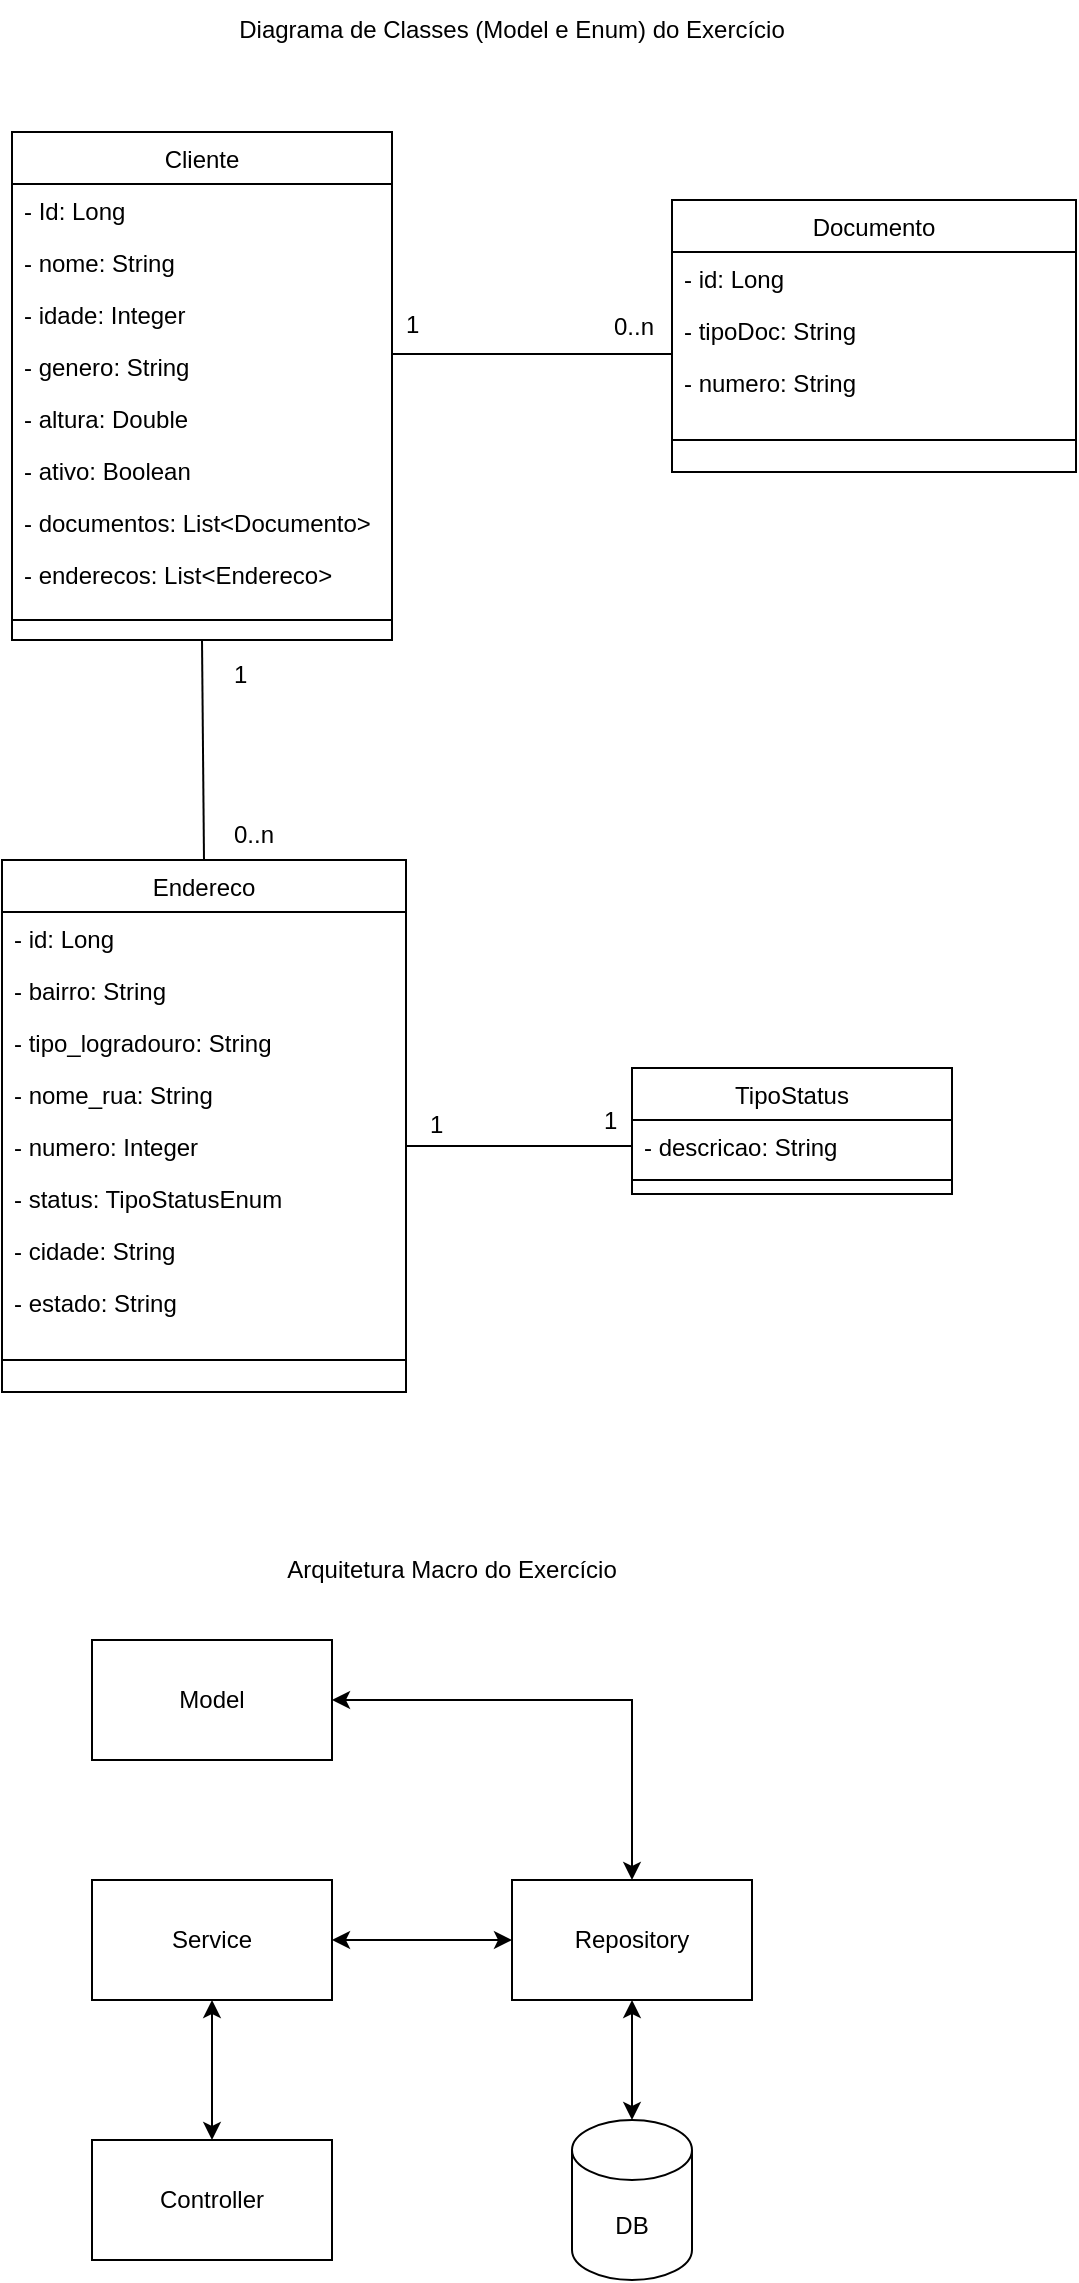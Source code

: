 <mxfile version="16.5.1" type="device"><diagram id="C5RBs43oDa-KdzZeNtuy" name="Page-1"><mxGraphModel dx="1108" dy="545" grid="1" gridSize="10" guides="1" tooltips="1" connect="1" arrows="1" fold="1" page="1" pageScale="1" pageWidth="827" pageHeight="1169" math="0" shadow="0"><root><mxCell id="WIyWlLk6GJQsqaUBKTNV-0"/><mxCell id="WIyWlLk6GJQsqaUBKTNV-1" parent="WIyWlLk6GJQsqaUBKTNV-0"/><mxCell id="AjW0rCWKNa3jLvb5hlma-0" value="Cliente" style="swimlane;fontStyle=0;align=center;verticalAlign=top;childLayout=stackLayout;horizontal=1;startSize=26;horizontalStack=0;resizeParent=1;resizeLast=0;collapsible=1;marginBottom=0;rounded=0;shadow=0;strokeWidth=1;" vertex="1" parent="WIyWlLk6GJQsqaUBKTNV-1"><mxGeometry x="190" y="126" width="190" height="254" as="geometry"><mxRectangle x="230" y="140" width="160" height="26" as="alternateBounds"/></mxGeometry></mxCell><mxCell id="AjW0rCWKNa3jLvb5hlma-1" value="- Id: Long" style="text;align=left;verticalAlign=top;spacingLeft=4;spacingRight=4;overflow=hidden;rotatable=0;points=[[0,0.5],[1,0.5]];portConstraint=eastwest;" vertex="1" parent="AjW0rCWKNa3jLvb5hlma-0"><mxGeometry y="26" width="190" height="26" as="geometry"/></mxCell><mxCell id="AjW0rCWKNa3jLvb5hlma-2" value="- nome: String" style="text;align=left;verticalAlign=top;spacingLeft=4;spacingRight=4;overflow=hidden;rotatable=0;points=[[0,0.5],[1,0.5]];portConstraint=eastwest;rounded=0;shadow=0;html=0;" vertex="1" parent="AjW0rCWKNa3jLvb5hlma-0"><mxGeometry y="52" width="190" height="26" as="geometry"/></mxCell><mxCell id="AjW0rCWKNa3jLvb5hlma-3" value="- idade: Integer" style="text;align=left;verticalAlign=top;spacingLeft=4;spacingRight=4;overflow=hidden;rotatable=0;points=[[0,0.5],[1,0.5]];portConstraint=eastwest;rounded=0;shadow=0;html=0;" vertex="1" parent="AjW0rCWKNa3jLvb5hlma-0"><mxGeometry y="78" width="190" height="26" as="geometry"/></mxCell><mxCell id="AjW0rCWKNa3jLvb5hlma-4" value="- genero: String" style="text;align=left;verticalAlign=top;spacingLeft=4;spacingRight=4;overflow=hidden;rotatable=0;points=[[0,0.5],[1,0.5]];portConstraint=eastwest;rounded=0;shadow=0;html=0;" vertex="1" parent="AjW0rCWKNa3jLvb5hlma-0"><mxGeometry y="104" width="190" height="26" as="geometry"/></mxCell><mxCell id="AjW0rCWKNa3jLvb5hlma-5" value="- altura: Double" style="text;align=left;verticalAlign=top;spacingLeft=4;spacingRight=4;overflow=hidden;rotatable=0;points=[[0,0.5],[1,0.5]];portConstraint=eastwest;rounded=0;shadow=0;html=0;" vertex="1" parent="AjW0rCWKNa3jLvb5hlma-0"><mxGeometry y="130" width="190" height="26" as="geometry"/></mxCell><mxCell id="AjW0rCWKNa3jLvb5hlma-42" value="- ativo: Boolean" style="text;align=left;verticalAlign=top;spacingLeft=4;spacingRight=4;overflow=hidden;rotatable=0;points=[[0,0.5],[1,0.5]];portConstraint=eastwest;rounded=0;shadow=0;html=0;" vertex="1" parent="AjW0rCWKNa3jLvb5hlma-0"><mxGeometry y="156" width="190" height="26" as="geometry"/></mxCell><mxCell id="AjW0rCWKNa3jLvb5hlma-6" value="- documentos: List&lt;Documento&gt;" style="text;align=left;verticalAlign=top;spacingLeft=4;spacingRight=4;overflow=hidden;rotatable=0;points=[[0,0.5],[1,0.5]];portConstraint=eastwest;rounded=0;shadow=0;html=0;" vertex="1" parent="AjW0rCWKNa3jLvb5hlma-0"><mxGeometry y="182" width="190" height="26" as="geometry"/></mxCell><mxCell id="AjW0rCWKNa3jLvb5hlma-41" value="- enderecos: List&lt;Endereco&gt;" style="text;align=left;verticalAlign=top;spacingLeft=4;spacingRight=4;overflow=hidden;rotatable=0;points=[[0,0.5],[1,0.5]];portConstraint=eastwest;rounded=0;shadow=0;html=0;" vertex="1" parent="AjW0rCWKNa3jLvb5hlma-0"><mxGeometry y="208" width="190" height="26" as="geometry"/></mxCell><mxCell id="AjW0rCWKNa3jLvb5hlma-7" value="" style="line;html=1;strokeWidth=1;align=left;verticalAlign=middle;spacingTop=-1;spacingLeft=3;spacingRight=3;rotatable=0;labelPosition=right;points=[];portConstraint=eastwest;" vertex="1" parent="AjW0rCWKNa3jLvb5hlma-0"><mxGeometry y="234" width="190" height="20" as="geometry"/></mxCell><mxCell id="AjW0rCWKNa3jLvb5hlma-8" value="Documento" style="swimlane;fontStyle=0;align=center;verticalAlign=top;childLayout=stackLayout;horizontal=1;startSize=26;horizontalStack=0;resizeParent=1;resizeLast=0;collapsible=1;marginBottom=0;rounded=0;shadow=0;strokeWidth=1;" vertex="1" parent="WIyWlLk6GJQsqaUBKTNV-1"><mxGeometry x="520" y="160" width="202" height="136" as="geometry"><mxRectangle x="550" y="140" width="160" height="26" as="alternateBounds"/></mxGeometry></mxCell><mxCell id="AjW0rCWKNa3jLvb5hlma-9" value="- id: Long" style="text;align=left;verticalAlign=top;spacingLeft=4;spacingRight=4;overflow=hidden;rotatable=0;points=[[0,0.5],[1,0.5]];portConstraint=eastwest;" vertex="1" parent="AjW0rCWKNa3jLvb5hlma-8"><mxGeometry y="26" width="202" height="26" as="geometry"/></mxCell><mxCell id="AjW0rCWKNa3jLvb5hlma-10" value="- tipoDoc: String" style="text;align=left;verticalAlign=top;spacingLeft=4;spacingRight=4;overflow=hidden;rotatable=0;points=[[0,0.5],[1,0.5]];portConstraint=eastwest;rounded=0;shadow=0;html=0;" vertex="1" parent="AjW0rCWKNa3jLvb5hlma-8"><mxGeometry y="52" width="202" height="26" as="geometry"/></mxCell><mxCell id="AjW0rCWKNa3jLvb5hlma-13" value="- numero: String" style="text;align=left;verticalAlign=top;spacingLeft=4;spacingRight=4;overflow=hidden;rotatable=0;points=[[0,0.5],[1,0.5]];portConstraint=eastwest;rounded=0;shadow=0;html=0;" vertex="1" parent="AjW0rCWKNa3jLvb5hlma-8"><mxGeometry y="78" width="202" height="26" as="geometry"/></mxCell><mxCell id="AjW0rCWKNa3jLvb5hlma-17" value="" style="line;html=1;strokeWidth=1;align=left;verticalAlign=middle;spacingTop=-1;spacingLeft=3;spacingRight=3;rotatable=0;labelPosition=right;points=[];portConstraint=eastwest;" vertex="1" parent="AjW0rCWKNa3jLvb5hlma-8"><mxGeometry y="104" width="202" height="32" as="geometry"/></mxCell><mxCell id="AjW0rCWKNa3jLvb5hlma-22" value="" style="endArrow=none;html=1;rounded=0;entryX=0;entryY=0.5;entryDx=0;entryDy=0;" edge="1" parent="WIyWlLk6GJQsqaUBKTNV-1"><mxGeometry width="50" height="50" relative="1" as="geometry"><mxPoint x="380" y="237" as="sourcePoint"/><mxPoint x="520" y="237" as="targetPoint"/></mxGeometry></mxCell><mxCell id="AjW0rCWKNa3jLvb5hlma-23" value="1" style="resizable=0;align=left;verticalAlign=bottom;labelBackgroundColor=none;fontSize=12;" connectable="0" vertex="1" parent="WIyWlLk6GJQsqaUBKTNV-1"><mxGeometry x="385" y="231" as="geometry"/></mxCell><mxCell id="AjW0rCWKNa3jLvb5hlma-24" value="0..n" style="resizable=0;align=left;verticalAlign=bottom;labelBackgroundColor=none;fontSize=12;" connectable="0" vertex="1" parent="WIyWlLk6GJQsqaUBKTNV-1"><mxGeometry x="400" y="236" as="geometry"><mxPoint x="89" y="-4" as="offset"/></mxGeometry></mxCell><mxCell id="AjW0rCWKNa3jLvb5hlma-26" value="" style="resizable=0;align=left;verticalAlign=bottom;labelBackgroundColor=none;fontSize=12;" connectable="0" vertex="1" parent="WIyWlLk6GJQsqaUBKTNV-1"><mxGeometry x="395" y="231" as="geometry"><mxPoint x="198" y="176" as="offset"/></mxGeometry></mxCell><mxCell id="AjW0rCWKNa3jLvb5hlma-28" value="Model" style="rounded=0;whiteSpace=wrap;html=1;" vertex="1" parent="WIyWlLk6GJQsqaUBKTNV-1"><mxGeometry x="230" y="880" width="120" height="60" as="geometry"/></mxCell><mxCell id="AjW0rCWKNa3jLvb5hlma-29" value="Repository" style="rounded=0;whiteSpace=wrap;html=1;" vertex="1" parent="WIyWlLk6GJQsqaUBKTNV-1"><mxGeometry x="440" y="1000" width="120" height="60" as="geometry"/></mxCell><mxCell id="AjW0rCWKNa3jLvb5hlma-30" value="Service" style="rounded=0;whiteSpace=wrap;html=1;" vertex="1" parent="WIyWlLk6GJQsqaUBKTNV-1"><mxGeometry x="230" y="1000" width="120" height="60" as="geometry"/></mxCell><mxCell id="AjW0rCWKNa3jLvb5hlma-31" value="Controller" style="rounded=0;whiteSpace=wrap;html=1;" vertex="1" parent="WIyWlLk6GJQsqaUBKTNV-1"><mxGeometry x="230" y="1130" width="120" height="60" as="geometry"/></mxCell><mxCell id="AjW0rCWKNa3jLvb5hlma-34" value="" style="endArrow=classic;startArrow=classic;html=1;rounded=0;exitX=1;exitY=0.5;exitDx=0;exitDy=0;entryX=0.5;entryY=0;entryDx=0;entryDy=0;" edge="1" parent="WIyWlLk6GJQsqaUBKTNV-1" source="AjW0rCWKNa3jLvb5hlma-28" target="AjW0rCWKNa3jLvb5hlma-29"><mxGeometry width="50" height="50" relative="1" as="geometry"><mxPoint x="260" y="930" as="sourcePoint"/><mxPoint x="310" y="880" as="targetPoint"/><Array as="points"><mxPoint x="500" y="910"/></Array></mxGeometry></mxCell><mxCell id="AjW0rCWKNa3jLvb5hlma-35" value="" style="endArrow=classic;startArrow=classic;html=1;rounded=0;entryX=0.5;entryY=1;entryDx=0;entryDy=0;exitX=0.5;exitY=0;exitDx=0;exitDy=0;exitPerimeter=0;" edge="1" parent="WIyWlLk6GJQsqaUBKTNV-1" source="AjW0rCWKNa3jLvb5hlma-37" target="AjW0rCWKNa3jLvb5hlma-29"><mxGeometry width="50" height="50" relative="1" as="geometry"><mxPoint x="500" y="1120" as="sourcePoint"/><mxPoint x="310" y="1050" as="targetPoint"/></mxGeometry></mxCell><mxCell id="AjW0rCWKNa3jLvb5hlma-36" value="" style="endArrow=classic;startArrow=classic;html=1;rounded=0;entryX=0;entryY=0.5;entryDx=0;entryDy=0;exitX=1;exitY=0.5;exitDx=0;exitDy=0;" edge="1" parent="WIyWlLk6GJQsqaUBKTNV-1" source="AjW0rCWKNa3jLvb5hlma-30" target="AjW0rCWKNa3jLvb5hlma-29"><mxGeometry width="50" height="50" relative="1" as="geometry"><mxPoint x="260" y="1100" as="sourcePoint"/><mxPoint x="310" y="1050" as="targetPoint"/></mxGeometry></mxCell><mxCell id="AjW0rCWKNa3jLvb5hlma-37" value="DB" style="shape=cylinder3;whiteSpace=wrap;html=1;boundedLbl=1;backgroundOutline=1;size=15;" vertex="1" parent="WIyWlLk6GJQsqaUBKTNV-1"><mxGeometry x="470" y="1120" width="60" height="80" as="geometry"/></mxCell><mxCell id="AjW0rCWKNa3jLvb5hlma-38" value="" style="endArrow=classic;startArrow=classic;html=1;rounded=0;exitX=0.5;exitY=0;exitDx=0;exitDy=0;" edge="1" parent="WIyWlLk6GJQsqaUBKTNV-1" source="AjW0rCWKNa3jLvb5hlma-31" target="AjW0rCWKNa3jLvb5hlma-30"><mxGeometry width="50" height="50" relative="1" as="geometry"><mxPoint x="260" y="1100" as="sourcePoint"/><mxPoint x="290" y="1060" as="targetPoint"/></mxGeometry></mxCell><mxCell id="AjW0rCWKNa3jLvb5hlma-39" value="Diagrama de Classes (Model e Enum) do Exercício" style="text;html=1;strokeColor=none;fillColor=none;align=center;verticalAlign=middle;whiteSpace=wrap;rounded=0;" vertex="1" parent="WIyWlLk6GJQsqaUBKTNV-1"><mxGeometry x="290" y="60" width="300" height="30" as="geometry"/></mxCell><mxCell id="AjW0rCWKNa3jLvb5hlma-40" value="Arquitetura Macro do Exercício" style="text;html=1;strokeColor=none;fillColor=none;align=center;verticalAlign=middle;whiteSpace=wrap;rounded=0;" vertex="1" parent="WIyWlLk6GJQsqaUBKTNV-1"><mxGeometry x="320" y="830" width="180" height="30" as="geometry"/></mxCell><mxCell id="AjW0rCWKNa3jLvb5hlma-43" value="Endereco" style="swimlane;fontStyle=0;align=center;verticalAlign=top;childLayout=stackLayout;horizontal=1;startSize=26;horizontalStack=0;resizeParent=1;resizeLast=0;collapsible=1;marginBottom=0;rounded=0;shadow=0;strokeWidth=1;" vertex="1" parent="WIyWlLk6GJQsqaUBKTNV-1"><mxGeometry x="185" y="490" width="202" height="266" as="geometry"><mxRectangle x="550" y="140" width="160" height="26" as="alternateBounds"/></mxGeometry></mxCell><mxCell id="AjW0rCWKNa3jLvb5hlma-44" value="- id: Long" style="text;align=left;verticalAlign=top;spacingLeft=4;spacingRight=4;overflow=hidden;rotatable=0;points=[[0,0.5],[1,0.5]];portConstraint=eastwest;" vertex="1" parent="AjW0rCWKNa3jLvb5hlma-43"><mxGeometry y="26" width="202" height="26" as="geometry"/></mxCell><mxCell id="AjW0rCWKNa3jLvb5hlma-45" value="- bairro: String" style="text;align=left;verticalAlign=top;spacingLeft=4;spacingRight=4;overflow=hidden;rotatable=0;points=[[0,0.5],[1,0.5]];portConstraint=eastwest;rounded=0;shadow=0;html=0;" vertex="1" parent="AjW0rCWKNa3jLvb5hlma-43"><mxGeometry y="52" width="202" height="26" as="geometry"/></mxCell><mxCell id="AjW0rCWKNa3jLvb5hlma-46" value="- tipo_logradouro: String" style="text;align=left;verticalAlign=top;spacingLeft=4;spacingRight=4;overflow=hidden;rotatable=0;points=[[0,0.5],[1,0.5]];portConstraint=eastwest;rounded=0;shadow=0;html=0;" vertex="1" parent="AjW0rCWKNa3jLvb5hlma-43"><mxGeometry y="78" width="202" height="26" as="geometry"/></mxCell><mxCell id="AjW0rCWKNa3jLvb5hlma-52" value="- nome_rua: String" style="text;align=left;verticalAlign=top;spacingLeft=4;spacingRight=4;overflow=hidden;rotatable=0;points=[[0,0.5],[1,0.5]];portConstraint=eastwest;rounded=0;shadow=0;html=0;" vertex="1" parent="AjW0rCWKNa3jLvb5hlma-43"><mxGeometry y="104" width="202" height="26" as="geometry"/></mxCell><mxCell id="AjW0rCWKNa3jLvb5hlma-53" value="- numero: Integer" style="text;align=left;verticalAlign=top;spacingLeft=4;spacingRight=4;overflow=hidden;rotatable=0;points=[[0,0.5],[1,0.5]];portConstraint=eastwest;rounded=0;shadow=0;html=0;" vertex="1" parent="AjW0rCWKNa3jLvb5hlma-43"><mxGeometry y="130" width="202" height="26" as="geometry"/></mxCell><mxCell id="AjW0rCWKNa3jLvb5hlma-54" value="- status: TipoStatusEnum" style="text;align=left;verticalAlign=top;spacingLeft=4;spacingRight=4;overflow=hidden;rotatable=0;points=[[0,0.5],[1,0.5]];portConstraint=eastwest;rounded=0;shadow=0;html=0;" vertex="1" parent="AjW0rCWKNa3jLvb5hlma-43"><mxGeometry y="156" width="202" height="26" as="geometry"/></mxCell><mxCell id="AjW0rCWKNa3jLvb5hlma-55" value="- cidade: String" style="text;align=left;verticalAlign=top;spacingLeft=4;spacingRight=4;overflow=hidden;rotatable=0;points=[[0,0.5],[1,0.5]];portConstraint=eastwest;rounded=0;shadow=0;html=0;" vertex="1" parent="AjW0rCWKNa3jLvb5hlma-43"><mxGeometry y="182" width="202" height="26" as="geometry"/></mxCell><mxCell id="AjW0rCWKNa3jLvb5hlma-56" value="- estado: String" style="text;align=left;verticalAlign=top;spacingLeft=4;spacingRight=4;overflow=hidden;rotatable=0;points=[[0,0.5],[1,0.5]];portConstraint=eastwest;rounded=0;shadow=0;html=0;" vertex="1" parent="AjW0rCWKNa3jLvb5hlma-43"><mxGeometry y="208" width="202" height="26" as="geometry"/></mxCell><mxCell id="AjW0rCWKNa3jLvb5hlma-47" value="" style="line;html=1;strokeWidth=1;align=left;verticalAlign=middle;spacingTop=-1;spacingLeft=3;spacingRight=3;rotatable=0;labelPosition=right;points=[];portConstraint=eastwest;" vertex="1" parent="AjW0rCWKNa3jLvb5hlma-43"><mxGeometry y="234" width="202" height="32" as="geometry"/></mxCell><mxCell id="AjW0rCWKNa3jLvb5hlma-49" value="" style="endArrow=none;html=1;rounded=0;entryX=0.5;entryY=0;entryDx=0;entryDy=0;exitX=0.5;exitY=1;exitDx=0;exitDy=0;" edge="1" parent="WIyWlLk6GJQsqaUBKTNV-1" source="AjW0rCWKNa3jLvb5hlma-0" target="AjW0rCWKNa3jLvb5hlma-43"><mxGeometry width="50" height="50" relative="1" as="geometry"><mxPoint x="255" y="440" as="sourcePoint"/><mxPoint x="395" y="440" as="targetPoint"/><Array as="points"/></mxGeometry></mxCell><mxCell id="AjW0rCWKNa3jLvb5hlma-50" value="1" style="resizable=0;align=left;verticalAlign=bottom;labelBackgroundColor=none;fontSize=12;" connectable="0" vertex="1" parent="WIyWlLk6GJQsqaUBKTNV-1"><mxGeometry x="300" y="400" as="geometry"><mxPoint x="-1" y="6" as="offset"/></mxGeometry></mxCell><mxCell id="AjW0rCWKNa3jLvb5hlma-51" value="0..n" style="resizable=0;align=left;verticalAlign=bottom;labelBackgroundColor=none;fontSize=12;" connectable="0" vertex="1" parent="WIyWlLk6GJQsqaUBKTNV-1"><mxGeometry x="210" y="490" as="geometry"><mxPoint x="89" y="-4" as="offset"/></mxGeometry></mxCell><mxCell id="AjW0rCWKNa3jLvb5hlma-57" value="TipoStatus" style="swimlane;fontStyle=0;align=center;verticalAlign=top;childLayout=stackLayout;horizontal=1;startSize=26;horizontalStack=0;resizeParent=1;resizeLast=0;collapsible=1;marginBottom=0;rounded=0;shadow=0;strokeWidth=1;" vertex="1" parent="WIyWlLk6GJQsqaUBKTNV-1"><mxGeometry x="500" y="594" width="160" height="63" as="geometry"><mxRectangle x="550" y="140" width="160" height="26" as="alternateBounds"/></mxGeometry></mxCell><mxCell id="AjW0rCWKNa3jLvb5hlma-59" value="- descricao: String" style="text;align=left;verticalAlign=top;spacingLeft=4;spacingRight=4;overflow=hidden;rotatable=0;points=[[0,0.5],[1,0.5]];portConstraint=eastwest;rounded=0;shadow=0;html=0;" vertex="1" parent="AjW0rCWKNa3jLvb5hlma-57"><mxGeometry y="26" width="160" height="26" as="geometry"/></mxCell><mxCell id="AjW0rCWKNa3jLvb5hlma-60" value="" style="line;html=1;strokeWidth=1;align=left;verticalAlign=middle;spacingTop=-1;spacingLeft=3;spacingRight=3;rotatable=0;labelPosition=right;points=[];portConstraint=eastwest;" vertex="1" parent="AjW0rCWKNa3jLvb5hlma-57"><mxGeometry y="52" width="160" height="8" as="geometry"/></mxCell><mxCell id="AjW0rCWKNa3jLvb5hlma-61" value="" style="endArrow=none;html=1;rounded=0;exitX=1;exitY=0.5;exitDx=0;exitDy=0;entryX=0;entryY=0.5;entryDx=0;entryDy=0;" edge="1" parent="WIyWlLk6GJQsqaUBKTNV-1" source="AjW0rCWKNa3jLvb5hlma-53" target="AjW0rCWKNa3jLvb5hlma-59"><mxGeometry width="50" height="50" relative="1" as="geometry"><mxPoint x="461" y="585" as="sourcePoint"/><mxPoint x="480" y="660" as="targetPoint"/><Array as="points"/></mxGeometry></mxCell><mxCell id="AjW0rCWKNa3jLvb5hlma-62" value="1" style="resizable=0;align=left;verticalAlign=bottom;labelBackgroundColor=none;fontSize=12;" connectable="0" vertex="1" parent="WIyWlLk6GJQsqaUBKTNV-1"><mxGeometry x="307" y="408" as="geometry"><mxPoint x="177" y="221" as="offset"/></mxGeometry></mxCell><mxCell id="AjW0rCWKNa3jLvb5hlma-65" value="1" style="resizable=0;align=left;verticalAlign=bottom;labelBackgroundColor=none;fontSize=12;" connectable="0" vertex="1" parent="WIyWlLk6GJQsqaUBKTNV-1"><mxGeometry x="220" y="410" as="geometry"><mxPoint x="177" y="221" as="offset"/></mxGeometry></mxCell></root></mxGraphModel></diagram></mxfile>